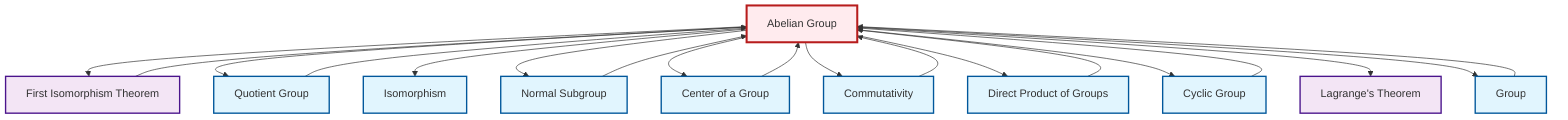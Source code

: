 graph TD
    classDef definition fill:#e1f5fe,stroke:#01579b,stroke-width:2px
    classDef theorem fill:#f3e5f5,stroke:#4a148c,stroke-width:2px
    classDef axiom fill:#fff3e0,stroke:#e65100,stroke-width:2px
    classDef example fill:#e8f5e9,stroke:#1b5e20,stroke-width:2px
    classDef current fill:#ffebee,stroke:#b71c1c,stroke-width:3px
    def-abelian-group["Abelian Group"]:::definition
    def-quotient-group["Quotient Group"]:::definition
    def-isomorphism["Isomorphism"]:::definition
    def-cyclic-group["Cyclic Group"]:::definition
    thm-first-isomorphism["First Isomorphism Theorem"]:::theorem
    thm-lagrange["Lagrange's Theorem"]:::theorem
    def-center-of-group["Center of a Group"]:::definition
    def-commutativity["Commutativity"]:::definition
    def-group["Group"]:::definition
    def-normal-subgroup["Normal Subgroup"]:::definition
    def-direct-product["Direct Product of Groups"]:::definition
    thm-first-isomorphism --> def-abelian-group
    def-abelian-group --> thm-first-isomorphism
    def-center-of-group --> def-abelian-group
    def-commutativity --> def-abelian-group
    def-abelian-group --> def-quotient-group
    def-abelian-group --> def-isomorphism
    def-abelian-group --> def-normal-subgroup
    def-direct-product --> def-abelian-group
    def-abelian-group --> def-center-of-group
    def-abelian-group --> def-commutativity
    def-quotient-group --> def-abelian-group
    def-normal-subgroup --> def-abelian-group
    def-abelian-group --> def-direct-product
    def-group --> def-abelian-group
    def-abelian-group --> def-cyclic-group
    def-cyclic-group --> def-abelian-group
    def-abelian-group --> thm-lagrange
    def-abelian-group --> def-group
    class def-abelian-group current